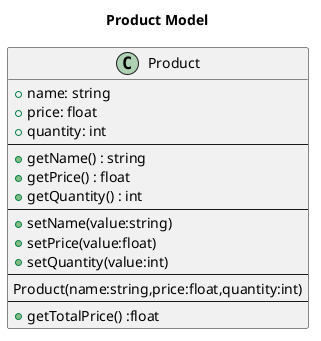 @startuml class Diagram 
title Product Model

class Product{
    +name: string
    +price: float
    +quantity: int
    --
    +getName() : string
    +getPrice() : float
    +getQuantity() : int
    --
    +setName(value:string)
    +setPrice(value:float)
    +setQuantity(value:int)
    --
    Product(name:string,price:float,quantity:int)   
    --
    +getTotalPrice() :float
}


@enduml 
